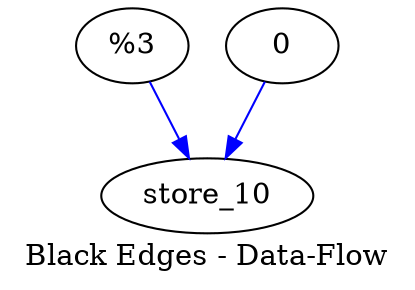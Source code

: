 digraph G {
compound=true
label="Black Edges - Data-Flow"
"%3" -> "store_10"[color=blue dir=black]
"0" -> "store_10"[color=blue dir=black]
}
